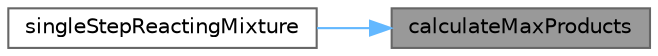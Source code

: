 digraph "calculateMaxProducts"
{
 // LATEX_PDF_SIZE
  bgcolor="transparent";
  edge [fontname=Helvetica,fontsize=10,labelfontname=Helvetica,labelfontsize=10];
  node [fontname=Helvetica,fontsize=10,shape=box,height=0.2,width=0.4];
  rankdir="RL";
  Node1 [id="Node000001",label="calculateMaxProducts",height=0.2,width=0.4,color="gray40", fillcolor="grey60", style="filled", fontcolor="black",tooltip=" "];
  Node1 -> Node2 [id="edge1_Node000001_Node000002",dir="back",color="steelblue1",style="solid",tooltip=" "];
  Node2 [id="Node000002",label="singleStepReactingMixture",height=0.2,width=0.4,color="grey40", fillcolor="white", style="filled",URL="$classFoam_1_1singleStepReactingMixture.html#a8a5e6a3950171abf80bac80a4c8709af",tooltip=" "];
}
